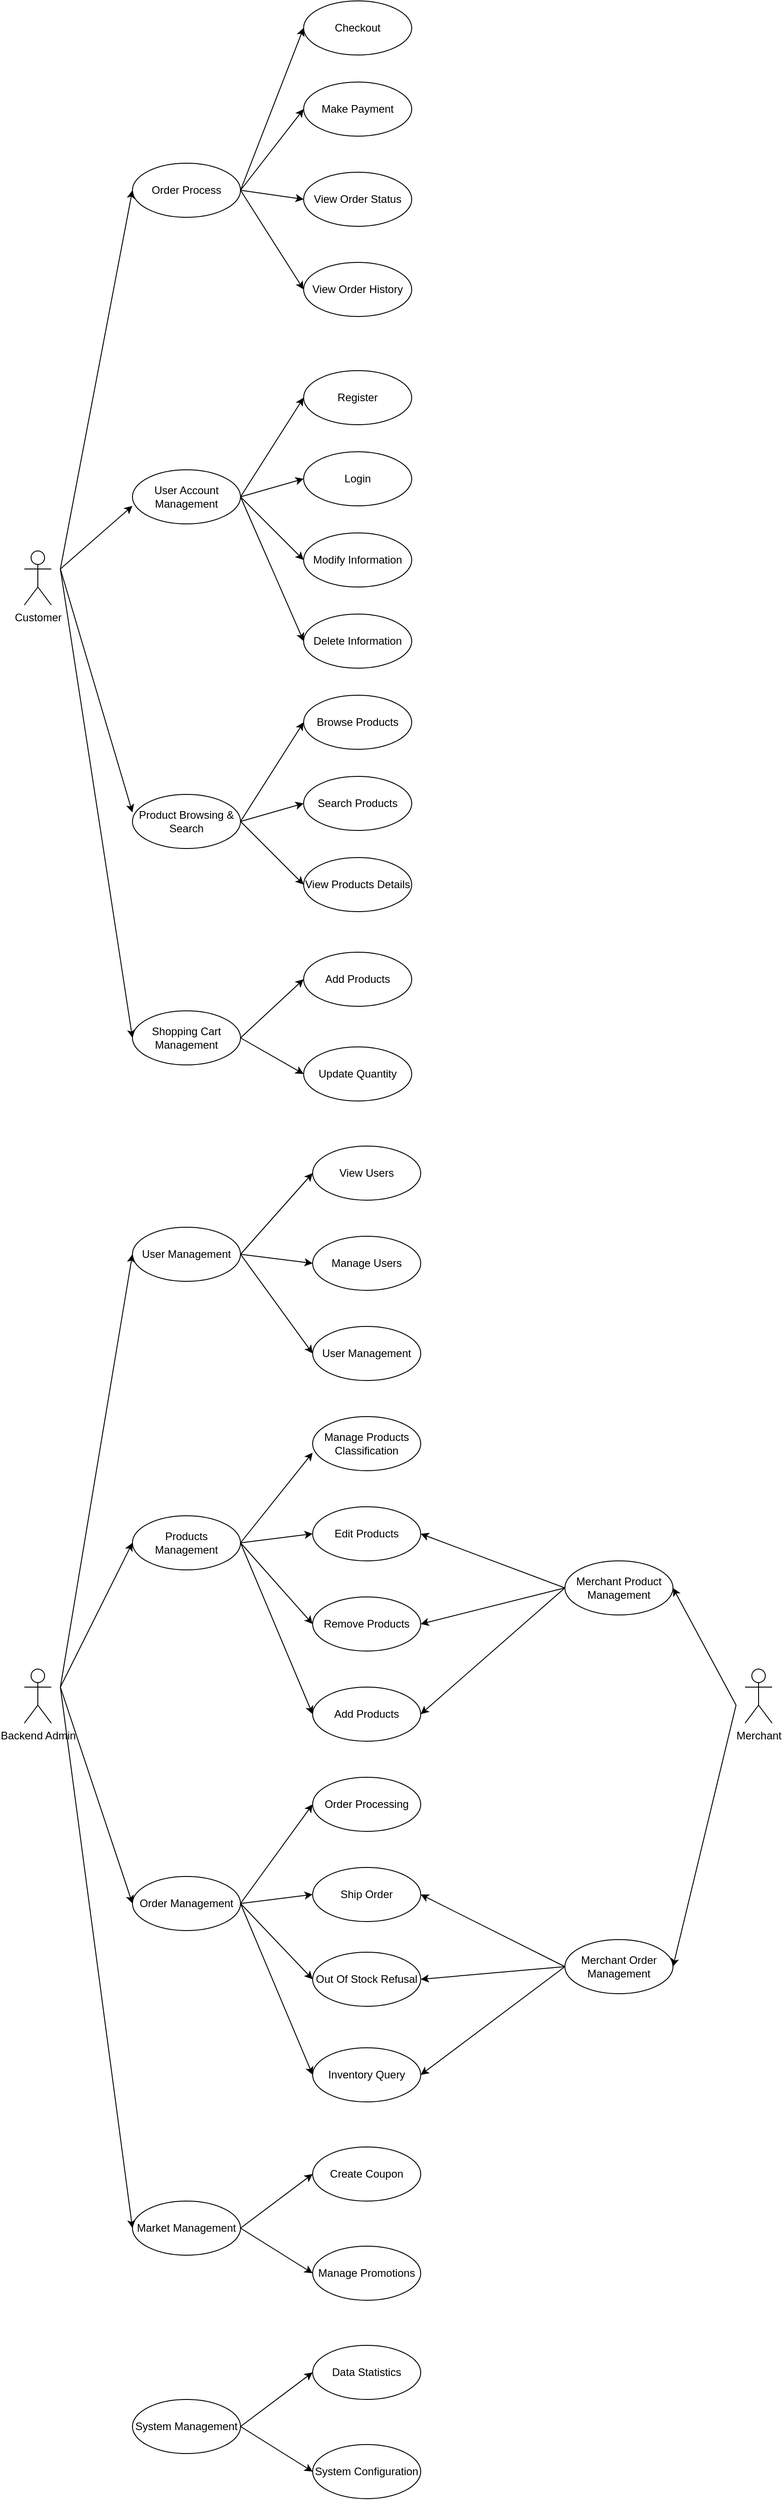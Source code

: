 <mxfile version="28.2.7">
  <diagram name="第 1 页" id="5tmi4NVUM94QzdLevHIa">
    <mxGraphModel dx="1056" dy="1907" grid="1" gridSize="10" guides="1" tooltips="1" connect="1" arrows="1" fold="1" page="1" pageScale="1" pageWidth="827" pageHeight="1169" math="0" shadow="0">
      <root>
        <mxCell id="0" />
        <mxCell id="1" parent="0" />
        <mxCell id="ss7uMcTM0WsY_Quo1U8N-1" value="Customer" style="shape=umlActor;verticalLabelPosition=bottom;verticalAlign=top;html=1;outlineConnect=0;" vertex="1" parent="1">
          <mxGeometry x="80" y="140" width="30" height="60" as="geometry" />
        </mxCell>
        <mxCell id="ss7uMcTM0WsY_Quo1U8N-2" value="User Account Management" style="ellipse;whiteSpace=wrap;html=1;" vertex="1" parent="1">
          <mxGeometry x="200" y="50" width="120" height="60" as="geometry" />
        </mxCell>
        <mxCell id="ss7uMcTM0WsY_Quo1U8N-3" value="Register" style="ellipse;whiteSpace=wrap;html=1;" vertex="1" parent="1">
          <mxGeometry x="390" y="-60" width="120" height="60" as="geometry" />
        </mxCell>
        <mxCell id="ss7uMcTM0WsY_Quo1U8N-4" value="Login" style="ellipse;whiteSpace=wrap;html=1;" vertex="1" parent="1">
          <mxGeometry x="390" y="30" width="120" height="60" as="geometry" />
        </mxCell>
        <mxCell id="ss7uMcTM0WsY_Quo1U8N-5" value="Modify Information" style="ellipse;whiteSpace=wrap;html=1;" vertex="1" parent="1">
          <mxGeometry x="390" y="120" width="120" height="60" as="geometry" />
        </mxCell>
        <mxCell id="ss7uMcTM0WsY_Quo1U8N-6" value="Delete Information" style="ellipse;whiteSpace=wrap;html=1;" vertex="1" parent="1">
          <mxGeometry x="390" y="210" width="120" height="60" as="geometry" />
        </mxCell>
        <mxCell id="ss7uMcTM0WsY_Quo1U8N-8" value="Product Browsing &amp;amp; Search" style="ellipse;whiteSpace=wrap;html=1;" vertex="1" parent="1">
          <mxGeometry x="200" y="410" width="120" height="60" as="geometry" />
        </mxCell>
        <mxCell id="ss7uMcTM0WsY_Quo1U8N-9" value="Browse Products" style="ellipse;whiteSpace=wrap;html=1;" vertex="1" parent="1">
          <mxGeometry x="390" y="300" width="120" height="60" as="geometry" />
        </mxCell>
        <mxCell id="ss7uMcTM0WsY_Quo1U8N-10" value="Search Products" style="ellipse;whiteSpace=wrap;html=1;" vertex="1" parent="1">
          <mxGeometry x="390" y="390" width="120" height="60" as="geometry" />
        </mxCell>
        <mxCell id="ss7uMcTM0WsY_Quo1U8N-11" value="View Products Details" style="ellipse;whiteSpace=wrap;html=1;" vertex="1" parent="1">
          <mxGeometry x="390" y="480" width="120" height="60" as="geometry" />
        </mxCell>
        <mxCell id="ss7uMcTM0WsY_Quo1U8N-12" value="" style="endArrow=classic;html=1;rounded=0;" edge="1" parent="1">
          <mxGeometry width="50" height="50" relative="1" as="geometry">
            <mxPoint x="120" y="160" as="sourcePoint" />
            <mxPoint x="200" y="90" as="targetPoint" />
          </mxGeometry>
        </mxCell>
        <mxCell id="ss7uMcTM0WsY_Quo1U8N-13" value="" style="endArrow=classic;html=1;rounded=0;" edge="1" parent="1">
          <mxGeometry width="50" height="50" relative="1" as="geometry">
            <mxPoint x="120" y="160" as="sourcePoint" />
            <mxPoint x="200" y="430" as="targetPoint" />
          </mxGeometry>
        </mxCell>
        <mxCell id="ss7uMcTM0WsY_Quo1U8N-14" value="" style="endArrow=classic;html=1;rounded=0;exitX=1;exitY=0.5;exitDx=0;exitDy=0;entryX=0;entryY=0.5;entryDx=0;entryDy=0;" edge="1" parent="1" source="ss7uMcTM0WsY_Quo1U8N-2" target="ss7uMcTM0WsY_Quo1U8N-3">
          <mxGeometry width="50" height="50" relative="1" as="geometry">
            <mxPoint x="330" y="40" as="sourcePoint" />
            <mxPoint x="380" y="-10" as="targetPoint" />
          </mxGeometry>
        </mxCell>
        <mxCell id="ss7uMcTM0WsY_Quo1U8N-15" value="" style="endArrow=classic;html=1;rounded=0;entryX=0;entryY=0.5;entryDx=0;entryDy=0;" edge="1" parent="1" target="ss7uMcTM0WsY_Quo1U8N-4">
          <mxGeometry width="50" height="50" relative="1" as="geometry">
            <mxPoint x="320" y="80" as="sourcePoint" />
            <mxPoint x="440" y="200" as="targetPoint" />
          </mxGeometry>
        </mxCell>
        <mxCell id="ss7uMcTM0WsY_Quo1U8N-16" value="" style="endArrow=classic;html=1;rounded=0;exitX=1;exitY=0.5;exitDx=0;exitDy=0;entryX=0;entryY=0.5;entryDx=0;entryDy=0;" edge="1" parent="1" source="ss7uMcTM0WsY_Quo1U8N-2" target="ss7uMcTM0WsY_Quo1U8N-5">
          <mxGeometry width="50" height="50" relative="1" as="geometry">
            <mxPoint x="390" y="250" as="sourcePoint" />
            <mxPoint x="440" y="200" as="targetPoint" />
          </mxGeometry>
        </mxCell>
        <mxCell id="ss7uMcTM0WsY_Quo1U8N-17" value="" style="endArrow=classic;html=1;rounded=0;exitX=1;exitY=0.5;exitDx=0;exitDy=0;entryX=0;entryY=0.5;entryDx=0;entryDy=0;" edge="1" parent="1" source="ss7uMcTM0WsY_Quo1U8N-2" target="ss7uMcTM0WsY_Quo1U8N-6">
          <mxGeometry width="50" height="50" relative="1" as="geometry">
            <mxPoint x="390" y="250" as="sourcePoint" />
            <mxPoint x="440" y="200" as="targetPoint" />
          </mxGeometry>
        </mxCell>
        <mxCell id="ss7uMcTM0WsY_Quo1U8N-18" value="" style="endArrow=classic;html=1;rounded=0;entryX=0;entryY=0.5;entryDx=0;entryDy=0;exitX=1;exitY=0.5;exitDx=0;exitDy=0;" edge="1" parent="1" source="ss7uMcTM0WsY_Quo1U8N-8" target="ss7uMcTM0WsY_Quo1U8N-9">
          <mxGeometry width="50" height="50" relative="1" as="geometry">
            <mxPoint x="390" y="450" as="sourcePoint" />
            <mxPoint x="440" y="400" as="targetPoint" />
          </mxGeometry>
        </mxCell>
        <mxCell id="ss7uMcTM0WsY_Quo1U8N-19" value="" style="endArrow=classic;html=1;rounded=0;exitX=1;exitY=0.5;exitDx=0;exitDy=0;entryX=0;entryY=0.5;entryDx=0;entryDy=0;" edge="1" parent="1" source="ss7uMcTM0WsY_Quo1U8N-8" target="ss7uMcTM0WsY_Quo1U8N-10">
          <mxGeometry width="50" height="50" relative="1" as="geometry">
            <mxPoint x="390" y="450" as="sourcePoint" />
            <mxPoint x="440" y="400" as="targetPoint" />
          </mxGeometry>
        </mxCell>
        <mxCell id="ss7uMcTM0WsY_Quo1U8N-20" value="" style="endArrow=classic;html=1;rounded=0;exitX=1;exitY=0.5;exitDx=0;exitDy=0;entryX=0;entryY=0.5;entryDx=0;entryDy=0;" edge="1" parent="1" source="ss7uMcTM0WsY_Quo1U8N-8" target="ss7uMcTM0WsY_Quo1U8N-11">
          <mxGeometry width="50" height="50" relative="1" as="geometry">
            <mxPoint x="390" y="450" as="sourcePoint" />
            <mxPoint x="440" y="400" as="targetPoint" />
          </mxGeometry>
        </mxCell>
        <mxCell id="ss7uMcTM0WsY_Quo1U8N-21" value="Shopping Cart Management" style="ellipse;whiteSpace=wrap;html=1;" vertex="1" parent="1">
          <mxGeometry x="200" y="650" width="120" height="60" as="geometry" />
        </mxCell>
        <mxCell id="ss7uMcTM0WsY_Quo1U8N-22" value="Add Products" style="ellipse;whiteSpace=wrap;html=1;" vertex="1" parent="1">
          <mxGeometry x="390" y="585" width="120" height="60" as="geometry" />
        </mxCell>
        <mxCell id="ss7uMcTM0WsY_Quo1U8N-23" value="Update Quantity" style="ellipse;whiteSpace=wrap;html=1;" vertex="1" parent="1">
          <mxGeometry x="390" y="690" width="120" height="60" as="geometry" />
        </mxCell>
        <mxCell id="ss7uMcTM0WsY_Quo1U8N-24" value="" style="endArrow=classic;html=1;rounded=0;entryX=0;entryY=0.5;entryDx=0;entryDy=0;" edge="1" parent="1" target="ss7uMcTM0WsY_Quo1U8N-22">
          <mxGeometry width="50" height="50" relative="1" as="geometry">
            <mxPoint x="320" y="680" as="sourcePoint" />
            <mxPoint x="370" y="630" as="targetPoint" />
          </mxGeometry>
        </mxCell>
        <mxCell id="ss7uMcTM0WsY_Quo1U8N-25" value="" style="endArrow=classic;html=1;rounded=0;exitX=1;exitY=0.5;exitDx=0;exitDy=0;entryX=0;entryY=0.5;entryDx=0;entryDy=0;" edge="1" parent="1" source="ss7uMcTM0WsY_Quo1U8N-21" target="ss7uMcTM0WsY_Quo1U8N-23">
          <mxGeometry width="50" height="50" relative="1" as="geometry">
            <mxPoint x="390" y="650" as="sourcePoint" />
            <mxPoint x="440" y="600" as="targetPoint" />
          </mxGeometry>
        </mxCell>
        <mxCell id="ss7uMcTM0WsY_Quo1U8N-26" value="" style="endArrow=classic;html=1;rounded=0;entryX=0;entryY=0.5;entryDx=0;entryDy=0;" edge="1" parent="1" target="ss7uMcTM0WsY_Quo1U8N-21">
          <mxGeometry width="50" height="50" relative="1" as="geometry">
            <mxPoint x="120" y="160" as="sourcePoint" />
            <mxPoint x="140" y="500" as="targetPoint" />
          </mxGeometry>
        </mxCell>
        <mxCell id="ss7uMcTM0WsY_Quo1U8N-27" value="Order Process" style="ellipse;whiteSpace=wrap;html=1;" vertex="1" parent="1">
          <mxGeometry x="200" y="-290" width="120" height="60" as="geometry" />
        </mxCell>
        <mxCell id="ss7uMcTM0WsY_Quo1U8N-28" value="Checkout" style="ellipse;whiteSpace=wrap;html=1;" vertex="1" parent="1">
          <mxGeometry x="390" y="-470" width="120" height="60" as="geometry" />
        </mxCell>
        <mxCell id="ss7uMcTM0WsY_Quo1U8N-29" value="Make Payment" style="ellipse;whiteSpace=wrap;html=1;" vertex="1" parent="1">
          <mxGeometry x="390" y="-380" width="120" height="60" as="geometry" />
        </mxCell>
        <mxCell id="ss7uMcTM0WsY_Quo1U8N-30" value="View Order Status" style="ellipse;whiteSpace=wrap;html=1;" vertex="1" parent="1">
          <mxGeometry x="390" y="-280" width="120" height="60" as="geometry" />
        </mxCell>
        <mxCell id="ss7uMcTM0WsY_Quo1U8N-31" value="View Order History" style="ellipse;whiteSpace=wrap;html=1;" vertex="1" parent="1">
          <mxGeometry x="390" y="-180" width="120" height="60" as="geometry" />
        </mxCell>
        <mxCell id="ss7uMcTM0WsY_Quo1U8N-32" value="" style="endArrow=classic;html=1;rounded=0;entryX=0;entryY=0.5;entryDx=0;entryDy=0;" edge="1" parent="1" target="ss7uMcTM0WsY_Quo1U8N-28">
          <mxGeometry width="50" height="50" relative="1" as="geometry">
            <mxPoint x="320" y="-260" as="sourcePoint" />
            <mxPoint x="370" y="-310" as="targetPoint" />
          </mxGeometry>
        </mxCell>
        <mxCell id="ss7uMcTM0WsY_Quo1U8N-33" value="" style="endArrow=classic;html=1;rounded=0;exitX=1;exitY=0.5;exitDx=0;exitDy=0;entryX=0;entryY=0.5;entryDx=0;entryDy=0;" edge="1" parent="1" source="ss7uMcTM0WsY_Quo1U8N-27" target="ss7uMcTM0WsY_Quo1U8N-29">
          <mxGeometry width="50" height="50" relative="1" as="geometry">
            <mxPoint x="390" y="-150" as="sourcePoint" />
            <mxPoint x="440" y="-200" as="targetPoint" />
          </mxGeometry>
        </mxCell>
        <mxCell id="ss7uMcTM0WsY_Quo1U8N-34" value="" style="endArrow=classic;html=1;rounded=0;exitX=1;exitY=0.5;exitDx=0;exitDy=0;entryX=0;entryY=0.5;entryDx=0;entryDy=0;" edge="1" parent="1" source="ss7uMcTM0WsY_Quo1U8N-27" target="ss7uMcTM0WsY_Quo1U8N-30">
          <mxGeometry width="50" height="50" relative="1" as="geometry">
            <mxPoint x="390" y="-150" as="sourcePoint" />
            <mxPoint x="440" y="-200" as="targetPoint" />
          </mxGeometry>
        </mxCell>
        <mxCell id="ss7uMcTM0WsY_Quo1U8N-35" value="" style="endArrow=classic;html=1;rounded=0;exitX=1;exitY=0.5;exitDx=0;exitDy=0;entryX=0;entryY=0.5;entryDx=0;entryDy=0;" edge="1" parent="1" source="ss7uMcTM0WsY_Quo1U8N-27" target="ss7uMcTM0WsY_Quo1U8N-31">
          <mxGeometry width="50" height="50" relative="1" as="geometry">
            <mxPoint x="390" y="-150" as="sourcePoint" />
            <mxPoint x="440" y="-200" as="targetPoint" />
          </mxGeometry>
        </mxCell>
        <mxCell id="ss7uMcTM0WsY_Quo1U8N-36" value="" style="endArrow=classic;html=1;rounded=0;entryX=0;entryY=0.5;entryDx=0;entryDy=0;" edge="1" parent="1" target="ss7uMcTM0WsY_Quo1U8N-27">
          <mxGeometry width="50" height="50" relative="1" as="geometry">
            <mxPoint x="120" y="160" as="sourcePoint" />
            <mxPoint x="440" y="-100" as="targetPoint" />
          </mxGeometry>
        </mxCell>
        <mxCell id="ss7uMcTM0WsY_Quo1U8N-37" value="Backend Admin" style="shape=umlActor;verticalLabelPosition=bottom;verticalAlign=top;html=1;outlineConnect=0;" vertex="1" parent="1">
          <mxGeometry x="80" y="1380" width="30" height="60" as="geometry" />
        </mxCell>
        <mxCell id="ss7uMcTM0WsY_Quo1U8N-40" value="User Management" style="ellipse;whiteSpace=wrap;html=1;" vertex="1" parent="1">
          <mxGeometry x="200" y="890" width="120" height="60" as="geometry" />
        </mxCell>
        <mxCell id="ss7uMcTM0WsY_Quo1U8N-41" value="Products Management" style="ellipse;whiteSpace=wrap;html=1;" vertex="1" parent="1">
          <mxGeometry x="200" y="1210" width="120" height="60" as="geometry" />
        </mxCell>
        <mxCell id="ss7uMcTM0WsY_Quo1U8N-42" value="View Users" style="ellipse;whiteSpace=wrap;html=1;" vertex="1" parent="1">
          <mxGeometry x="400" y="800" width="120" height="60" as="geometry" />
        </mxCell>
        <mxCell id="ss7uMcTM0WsY_Quo1U8N-43" value="Manage Users" style="ellipse;whiteSpace=wrap;html=1;" vertex="1" parent="1">
          <mxGeometry x="400" y="900" width="120" height="60" as="geometry" />
        </mxCell>
        <mxCell id="ss7uMcTM0WsY_Quo1U8N-44" value="User Management" style="ellipse;whiteSpace=wrap;html=1;" vertex="1" parent="1">
          <mxGeometry x="400" y="1000" width="120" height="60" as="geometry" />
        </mxCell>
        <mxCell id="ss7uMcTM0WsY_Quo1U8N-45" value="" style="endArrow=classic;html=1;rounded=0;entryX=0;entryY=0.5;entryDx=0;entryDy=0;exitX=1;exitY=0.5;exitDx=0;exitDy=0;" edge="1" parent="1" source="ss7uMcTM0WsY_Quo1U8N-40" target="ss7uMcTM0WsY_Quo1U8N-42">
          <mxGeometry width="50" height="50" relative="1" as="geometry">
            <mxPoint x="340" y="900" as="sourcePoint" />
            <mxPoint x="390" y="850" as="targetPoint" />
          </mxGeometry>
        </mxCell>
        <mxCell id="ss7uMcTM0WsY_Quo1U8N-46" value="" style="endArrow=classic;html=1;rounded=0;exitX=1;exitY=0.5;exitDx=0;exitDy=0;entryX=0;entryY=0.5;entryDx=0;entryDy=0;" edge="1" parent="1" source="ss7uMcTM0WsY_Quo1U8N-40" target="ss7uMcTM0WsY_Quo1U8N-43">
          <mxGeometry width="50" height="50" relative="1" as="geometry">
            <mxPoint x="390" y="950" as="sourcePoint" />
            <mxPoint x="440" y="900" as="targetPoint" />
          </mxGeometry>
        </mxCell>
        <mxCell id="ss7uMcTM0WsY_Quo1U8N-47" value="" style="endArrow=classic;html=1;rounded=0;exitX=1;exitY=0.5;exitDx=0;exitDy=0;entryX=0;entryY=0.5;entryDx=0;entryDy=0;" edge="1" parent="1" source="ss7uMcTM0WsY_Quo1U8N-40" target="ss7uMcTM0WsY_Quo1U8N-44">
          <mxGeometry width="50" height="50" relative="1" as="geometry">
            <mxPoint x="390" y="950" as="sourcePoint" />
            <mxPoint x="440" y="900" as="targetPoint" />
          </mxGeometry>
        </mxCell>
        <mxCell id="ss7uMcTM0WsY_Quo1U8N-48" value="Add Products" style="ellipse;whiteSpace=wrap;html=1;" vertex="1" parent="1">
          <mxGeometry x="400" y="1400" width="120" height="60" as="geometry" />
        </mxCell>
        <mxCell id="ss7uMcTM0WsY_Quo1U8N-49" value="Edit Products" style="ellipse;whiteSpace=wrap;html=1;" vertex="1" parent="1">
          <mxGeometry x="400" y="1200" width="120" height="60" as="geometry" />
        </mxCell>
        <mxCell id="ss7uMcTM0WsY_Quo1U8N-50" value="Remove Products" style="ellipse;whiteSpace=wrap;html=1;" vertex="1" parent="1">
          <mxGeometry x="400" y="1300" width="120" height="60" as="geometry" />
        </mxCell>
        <mxCell id="ss7uMcTM0WsY_Quo1U8N-51" value="Manage Products Classification" style="ellipse;whiteSpace=wrap;html=1;" vertex="1" parent="1">
          <mxGeometry x="400" y="1100" width="120" height="60" as="geometry" />
        </mxCell>
        <mxCell id="ss7uMcTM0WsY_Quo1U8N-52" value="" style="endArrow=classic;html=1;rounded=0;exitX=1;exitY=0.5;exitDx=0;exitDy=0;" edge="1" parent="1" source="ss7uMcTM0WsY_Quo1U8N-41">
          <mxGeometry width="50" height="50" relative="1" as="geometry">
            <mxPoint x="350" y="1190" as="sourcePoint" />
            <mxPoint x="400" y="1140" as="targetPoint" />
          </mxGeometry>
        </mxCell>
        <mxCell id="ss7uMcTM0WsY_Quo1U8N-53" value="" style="endArrow=classic;html=1;rounded=0;entryX=0;entryY=0.5;entryDx=0;entryDy=0;" edge="1" parent="1" target="ss7uMcTM0WsY_Quo1U8N-49">
          <mxGeometry width="50" height="50" relative="1" as="geometry">
            <mxPoint x="320" y="1240" as="sourcePoint" />
            <mxPoint x="380" y="1215" as="targetPoint" />
          </mxGeometry>
        </mxCell>
        <mxCell id="ss7uMcTM0WsY_Quo1U8N-54" value="" style="endArrow=classic;html=1;rounded=0;exitX=1;exitY=0.5;exitDx=0;exitDy=0;entryX=0;entryY=0.5;entryDx=0;entryDy=0;" edge="1" parent="1" source="ss7uMcTM0WsY_Quo1U8N-41" target="ss7uMcTM0WsY_Quo1U8N-50">
          <mxGeometry width="50" height="50" relative="1" as="geometry">
            <mxPoint x="340" y="1320" as="sourcePoint" />
            <mxPoint x="390" y="1270" as="targetPoint" />
          </mxGeometry>
        </mxCell>
        <mxCell id="ss7uMcTM0WsY_Quo1U8N-55" value="" style="endArrow=classic;html=1;rounded=0;entryX=0;entryY=0.5;entryDx=0;entryDy=0;exitX=1;exitY=0.5;exitDx=0;exitDy=0;" edge="1" parent="1" source="ss7uMcTM0WsY_Quo1U8N-41" target="ss7uMcTM0WsY_Quo1U8N-48">
          <mxGeometry width="50" height="50" relative="1" as="geometry">
            <mxPoint x="300" y="1380" as="sourcePoint" />
            <mxPoint x="350" y="1330" as="targetPoint" />
          </mxGeometry>
        </mxCell>
        <mxCell id="ss7uMcTM0WsY_Quo1U8N-56" value="Merchant Product Management" style="ellipse;whiteSpace=wrap;html=1;" vertex="1" parent="1">
          <mxGeometry x="680" y="1260" width="120" height="60" as="geometry" />
        </mxCell>
        <mxCell id="ss7uMcTM0WsY_Quo1U8N-57" value="" style="endArrow=classic;html=1;rounded=0;exitX=0;exitY=0.5;exitDx=0;exitDy=0;entryX=1;entryY=0.5;entryDx=0;entryDy=0;" edge="1" parent="1" source="ss7uMcTM0WsY_Quo1U8N-56" target="ss7uMcTM0WsY_Quo1U8N-49">
          <mxGeometry width="50" height="50" relative="1" as="geometry">
            <mxPoint x="430" y="1250" as="sourcePoint" />
            <mxPoint x="480" y="1200" as="targetPoint" />
          </mxGeometry>
        </mxCell>
        <mxCell id="ss7uMcTM0WsY_Quo1U8N-58" value="" style="endArrow=classic;html=1;rounded=0;entryX=1;entryY=0.5;entryDx=0;entryDy=0;exitX=0;exitY=0.5;exitDx=0;exitDy=0;" edge="1" parent="1" source="ss7uMcTM0WsY_Quo1U8N-56" target="ss7uMcTM0WsY_Quo1U8N-50">
          <mxGeometry width="50" height="50" relative="1" as="geometry">
            <mxPoint x="660" y="1230" as="sourcePoint" />
            <mxPoint x="480" y="1200" as="targetPoint" />
          </mxGeometry>
        </mxCell>
        <mxCell id="ss7uMcTM0WsY_Quo1U8N-59" value="" style="endArrow=classic;html=1;rounded=0;entryX=1;entryY=0.5;entryDx=0;entryDy=0;exitX=0;exitY=0.5;exitDx=0;exitDy=0;" edge="1" parent="1" source="ss7uMcTM0WsY_Quo1U8N-56" target="ss7uMcTM0WsY_Quo1U8N-48">
          <mxGeometry width="50" height="50" relative="1" as="geometry">
            <mxPoint x="660" y="1230" as="sourcePoint" />
            <mxPoint x="480" y="1200" as="targetPoint" />
          </mxGeometry>
        </mxCell>
        <mxCell id="ss7uMcTM0WsY_Quo1U8N-60" value="Order Management" style="ellipse;whiteSpace=wrap;html=1;" vertex="1" parent="1">
          <mxGeometry x="200" y="1610" width="120" height="60" as="geometry" />
        </mxCell>
        <mxCell id="ss7uMcTM0WsY_Quo1U8N-61" value="Order Processing" style="ellipse;whiteSpace=wrap;html=1;" vertex="1" parent="1">
          <mxGeometry x="400" y="1500" width="120" height="60" as="geometry" />
        </mxCell>
        <mxCell id="ss7uMcTM0WsY_Quo1U8N-62" value="Ship Order" style="ellipse;whiteSpace=wrap;html=1;" vertex="1" parent="1">
          <mxGeometry x="400" y="1600" width="120" height="60" as="geometry" />
        </mxCell>
        <mxCell id="ss7uMcTM0WsY_Quo1U8N-63" value="Out Of Stock Refusal" style="ellipse;whiteSpace=wrap;html=1;" vertex="1" parent="1">
          <mxGeometry x="400" y="1694" width="120" height="60" as="geometry" />
        </mxCell>
        <mxCell id="ss7uMcTM0WsY_Quo1U8N-64" value="Inventory Query" style="ellipse;whiteSpace=wrap;html=1;" vertex="1" parent="1">
          <mxGeometry x="400" y="1800" width="120" height="60" as="geometry" />
        </mxCell>
        <mxCell id="ss7uMcTM0WsY_Quo1U8N-65" value="Merchant Order Management" style="ellipse;whiteSpace=wrap;html=1;" vertex="1" parent="1">
          <mxGeometry x="680" y="1680" width="120" height="60" as="geometry" />
        </mxCell>
        <mxCell id="ss7uMcTM0WsY_Quo1U8N-66" value="" style="endArrow=classic;html=1;rounded=0;entryX=0;entryY=0.5;entryDx=0;entryDy=0;exitX=1;exitY=0.5;exitDx=0;exitDy=0;" edge="1" parent="1" source="ss7uMcTM0WsY_Quo1U8N-60" target="ss7uMcTM0WsY_Quo1U8N-61">
          <mxGeometry width="50" height="50" relative="1" as="geometry">
            <mxPoint x="340" y="1600" as="sourcePoint" />
            <mxPoint x="390" y="1550" as="targetPoint" />
          </mxGeometry>
        </mxCell>
        <mxCell id="ss7uMcTM0WsY_Quo1U8N-67" value="" style="endArrow=classic;html=1;rounded=0;entryX=0;entryY=0.5;entryDx=0;entryDy=0;exitX=1;exitY=0.5;exitDx=0;exitDy=0;" edge="1" parent="1" source="ss7uMcTM0WsY_Quo1U8N-60" target="ss7uMcTM0WsY_Quo1U8N-62">
          <mxGeometry width="50" height="50" relative="1" as="geometry">
            <mxPoint x="340" y="1660" as="sourcePoint" />
            <mxPoint x="390" y="1610" as="targetPoint" />
          </mxGeometry>
        </mxCell>
        <mxCell id="ss7uMcTM0WsY_Quo1U8N-68" value="" style="endArrow=classic;html=1;rounded=0;exitX=1;exitY=0.5;exitDx=0;exitDy=0;entryX=0;entryY=0.5;entryDx=0;entryDy=0;" edge="1" parent="1" source="ss7uMcTM0WsY_Quo1U8N-60" target="ss7uMcTM0WsY_Quo1U8N-63">
          <mxGeometry width="50" height="50" relative="1" as="geometry">
            <mxPoint x="430" y="1550" as="sourcePoint" />
            <mxPoint x="480" y="1500" as="targetPoint" />
          </mxGeometry>
        </mxCell>
        <mxCell id="ss7uMcTM0WsY_Quo1U8N-69" value="" style="endArrow=classic;html=1;rounded=0;entryX=0;entryY=0.5;entryDx=0;entryDy=0;exitX=1;exitY=0.5;exitDx=0;exitDy=0;" edge="1" parent="1" source="ss7uMcTM0WsY_Quo1U8N-60" target="ss7uMcTM0WsY_Quo1U8N-64">
          <mxGeometry width="50" height="50" relative="1" as="geometry">
            <mxPoint x="310" y="1749" as="sourcePoint" />
            <mxPoint x="360" y="1699" as="targetPoint" />
          </mxGeometry>
        </mxCell>
        <mxCell id="ss7uMcTM0WsY_Quo1U8N-70" value="" style="endArrow=classic;html=1;rounded=0;exitX=0;exitY=0.5;exitDx=0;exitDy=0;entryX=1;entryY=0.5;entryDx=0;entryDy=0;" edge="1" parent="1" source="ss7uMcTM0WsY_Quo1U8N-65" target="ss7uMcTM0WsY_Quo1U8N-62">
          <mxGeometry width="50" height="50" relative="1" as="geometry">
            <mxPoint x="430" y="1650" as="sourcePoint" />
            <mxPoint x="480" y="1600" as="targetPoint" />
          </mxGeometry>
        </mxCell>
        <mxCell id="ss7uMcTM0WsY_Quo1U8N-71" value="" style="endArrow=classic;html=1;rounded=0;exitX=0;exitY=0.5;exitDx=0;exitDy=0;entryX=1;entryY=0.5;entryDx=0;entryDy=0;" edge="1" parent="1" source="ss7uMcTM0WsY_Quo1U8N-65" target="ss7uMcTM0WsY_Quo1U8N-63">
          <mxGeometry width="50" height="50" relative="1" as="geometry">
            <mxPoint x="430" y="1650" as="sourcePoint" />
            <mxPoint x="480" y="1600" as="targetPoint" />
          </mxGeometry>
        </mxCell>
        <mxCell id="ss7uMcTM0WsY_Quo1U8N-72" value="" style="endArrow=classic;html=1;rounded=0;exitX=0;exitY=0.5;exitDx=0;exitDy=0;entryX=1;entryY=0.5;entryDx=0;entryDy=0;" edge="1" parent="1" source="ss7uMcTM0WsY_Quo1U8N-65" target="ss7uMcTM0WsY_Quo1U8N-64">
          <mxGeometry width="50" height="50" relative="1" as="geometry">
            <mxPoint x="430" y="1650" as="sourcePoint" />
            <mxPoint x="480" y="1600" as="targetPoint" />
          </mxGeometry>
        </mxCell>
        <mxCell id="ss7uMcTM0WsY_Quo1U8N-73" value="Market Management" style="ellipse;whiteSpace=wrap;html=1;" vertex="1" parent="1">
          <mxGeometry x="200" y="1970" width="120" height="60" as="geometry" />
        </mxCell>
        <mxCell id="ss7uMcTM0WsY_Quo1U8N-74" value="Create Coupon" style="ellipse;whiteSpace=wrap;html=1;" vertex="1" parent="1">
          <mxGeometry x="400" y="1910" width="120" height="60" as="geometry" />
        </mxCell>
        <mxCell id="ss7uMcTM0WsY_Quo1U8N-75" value="Manage Promotions" style="ellipse;whiteSpace=wrap;html=1;" vertex="1" parent="1">
          <mxGeometry x="400" y="2020" width="120" height="60" as="geometry" />
        </mxCell>
        <mxCell id="ss7uMcTM0WsY_Quo1U8N-76" value="" style="endArrow=classic;html=1;rounded=0;exitX=1;exitY=0.5;exitDx=0;exitDy=0;entryX=0;entryY=0.5;entryDx=0;entryDy=0;" edge="1" parent="1" source="ss7uMcTM0WsY_Quo1U8N-73" target="ss7uMcTM0WsY_Quo1U8N-74">
          <mxGeometry width="50" height="50" relative="1" as="geometry">
            <mxPoint x="350" y="1990" as="sourcePoint" />
            <mxPoint x="400" y="1940" as="targetPoint" />
          </mxGeometry>
        </mxCell>
        <mxCell id="ss7uMcTM0WsY_Quo1U8N-77" value="" style="endArrow=classic;html=1;rounded=0;entryX=0;entryY=0.5;entryDx=0;entryDy=0;exitX=1;exitY=0.5;exitDx=0;exitDy=0;" edge="1" parent="1" source="ss7uMcTM0WsY_Quo1U8N-73" target="ss7uMcTM0WsY_Quo1U8N-75">
          <mxGeometry width="50" height="50" relative="1" as="geometry">
            <mxPoint x="330" y="2040" as="sourcePoint" />
            <mxPoint x="390" y="2020" as="targetPoint" />
          </mxGeometry>
        </mxCell>
        <mxCell id="ss7uMcTM0WsY_Quo1U8N-78" value="System Management" style="ellipse;whiteSpace=wrap;html=1;" vertex="1" parent="1">
          <mxGeometry x="200" y="2190" width="120" height="60" as="geometry" />
        </mxCell>
        <mxCell id="ss7uMcTM0WsY_Quo1U8N-79" value="Data Statistics" style="ellipse;whiteSpace=wrap;html=1;" vertex="1" parent="1">
          <mxGeometry x="400" y="2130" width="120" height="60" as="geometry" />
        </mxCell>
        <mxCell id="ss7uMcTM0WsY_Quo1U8N-80" value="System Configuration" style="ellipse;whiteSpace=wrap;html=1;" vertex="1" parent="1">
          <mxGeometry x="400" y="2240" width="120" height="60" as="geometry" />
        </mxCell>
        <mxCell id="ss7uMcTM0WsY_Quo1U8N-81" value="" style="endArrow=classic;html=1;rounded=0;entryX=0;entryY=0.5;entryDx=0;entryDy=0;exitX=1;exitY=0.5;exitDx=0;exitDy=0;" edge="1" parent="1" source="ss7uMcTM0WsY_Quo1U8N-78" target="ss7uMcTM0WsY_Quo1U8N-79">
          <mxGeometry width="50" height="50" relative="1" as="geometry">
            <mxPoint x="350" y="2220" as="sourcePoint" />
            <mxPoint x="400" y="2170" as="targetPoint" />
          </mxGeometry>
        </mxCell>
        <mxCell id="ss7uMcTM0WsY_Quo1U8N-82" value="" style="endArrow=classic;html=1;rounded=0;exitX=1;exitY=0.5;exitDx=0;exitDy=0;entryX=0;entryY=0.5;entryDx=0;entryDy=0;" edge="1" parent="1" source="ss7uMcTM0WsY_Quo1U8N-78" target="ss7uMcTM0WsY_Quo1U8N-80">
          <mxGeometry width="50" height="50" relative="1" as="geometry">
            <mxPoint x="430" y="2250" as="sourcePoint" />
            <mxPoint x="480" y="2200" as="targetPoint" />
          </mxGeometry>
        </mxCell>
        <mxCell id="ss7uMcTM0WsY_Quo1U8N-83" value="Merchant" style="shape=umlActor;verticalLabelPosition=bottom;verticalAlign=top;html=1;outlineConnect=0;" vertex="1" parent="1">
          <mxGeometry x="880" y="1380" width="30" height="60" as="geometry" />
        </mxCell>
        <mxCell id="ss7uMcTM0WsY_Quo1U8N-84" value="" style="endArrow=classic;html=1;rounded=0;entryX=0;entryY=0.5;entryDx=0;entryDy=0;" edge="1" parent="1" target="ss7uMcTM0WsY_Quo1U8N-40">
          <mxGeometry width="50" height="50" relative="1" as="geometry">
            <mxPoint x="120" y="1400" as="sourcePoint" />
            <mxPoint x="480" y="1140" as="targetPoint" />
          </mxGeometry>
        </mxCell>
        <mxCell id="ss7uMcTM0WsY_Quo1U8N-85" value="" style="endArrow=classic;html=1;rounded=0;entryX=0;entryY=0.5;entryDx=0;entryDy=0;" edge="1" parent="1" target="ss7uMcTM0WsY_Quo1U8N-41">
          <mxGeometry width="50" height="50" relative="1" as="geometry">
            <mxPoint x="120" y="1400" as="sourcePoint" />
            <mxPoint x="480" y="1140" as="targetPoint" />
          </mxGeometry>
        </mxCell>
        <mxCell id="ss7uMcTM0WsY_Quo1U8N-86" value="" style="endArrow=classic;html=1;rounded=0;entryX=0;entryY=0.5;entryDx=0;entryDy=0;" edge="1" parent="1" target="ss7uMcTM0WsY_Quo1U8N-60">
          <mxGeometry width="50" height="50" relative="1" as="geometry">
            <mxPoint x="120" y="1400" as="sourcePoint" />
            <mxPoint x="480" y="1500" as="targetPoint" />
          </mxGeometry>
        </mxCell>
        <mxCell id="ss7uMcTM0WsY_Quo1U8N-87" value="" style="endArrow=classic;html=1;rounded=0;entryX=0;entryY=0.5;entryDx=0;entryDy=0;" edge="1" parent="1" target="ss7uMcTM0WsY_Quo1U8N-73">
          <mxGeometry width="50" height="50" relative="1" as="geometry">
            <mxPoint x="120" y="1400" as="sourcePoint" />
            <mxPoint x="480" y="1620" as="targetPoint" />
          </mxGeometry>
        </mxCell>
        <mxCell id="ss7uMcTM0WsY_Quo1U8N-88" value="" style="endArrow=classic;html=1;rounded=0;entryX=1;entryY=0.5;entryDx=0;entryDy=0;" edge="1" parent="1" target="ss7uMcTM0WsY_Quo1U8N-56">
          <mxGeometry width="50" height="50" relative="1" as="geometry">
            <mxPoint x="870" y="1420" as="sourcePoint" />
            <mxPoint x="480" y="1380" as="targetPoint" />
          </mxGeometry>
        </mxCell>
        <mxCell id="ss7uMcTM0WsY_Quo1U8N-92" value="" style="endArrow=classic;html=1;rounded=0;entryX=1;entryY=0.5;entryDx=0;entryDy=0;" edge="1" parent="1" target="ss7uMcTM0WsY_Quo1U8N-65">
          <mxGeometry width="50" height="50" relative="1" as="geometry">
            <mxPoint x="870" y="1420" as="sourcePoint" />
            <mxPoint x="480" y="1380" as="targetPoint" />
          </mxGeometry>
        </mxCell>
      </root>
    </mxGraphModel>
  </diagram>
</mxfile>
